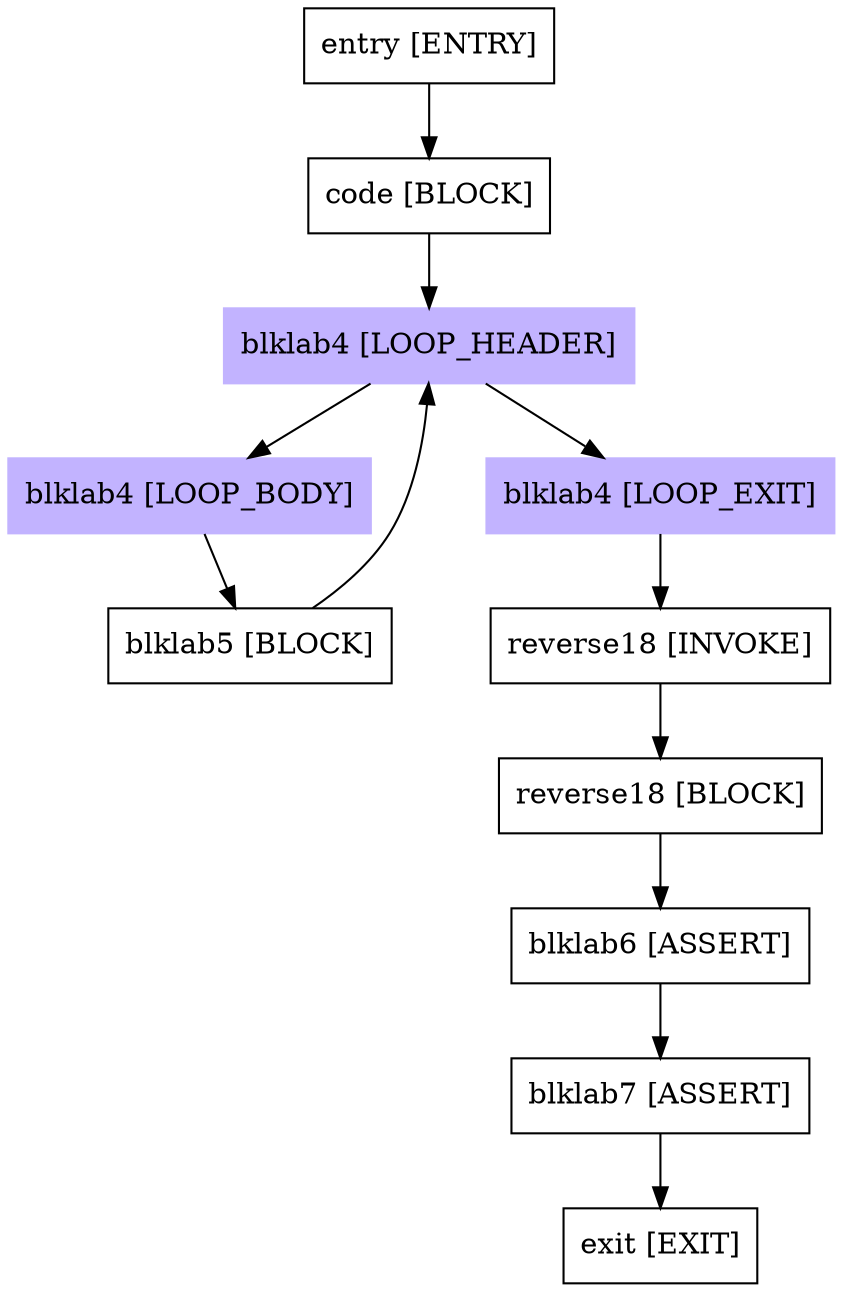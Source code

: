 digraph main{
"entry [ENTRY]"[shape=box];
"code [BLOCK]"[shape=box];
"blklab4 [LOOP_HEADER]"[shape=box,style=filled,color=".7 .3 1.0"];
"blklab4 [LOOP_BODY]"[shape=box,style=filled,color=".7 .3 1.0"];
"blklab4 [LOOP_EXIT]"[shape=box,style=filled,color=".7 .3 1.0"];
"blklab5 [BLOCK]"[shape=box];
"reverse18 [INVOKE]"[shape=box];
"reverse18 [BLOCK]"[shape=box];
"blklab6 [ASSERT]"[shape=box];
"blklab7 [ASSERT]"[shape=box];
"exit [EXIT]"[shape=box];
"entry [ENTRY]"->"code [BLOCK]";
"code [BLOCK]"->"blklab4 [LOOP_HEADER]";
"blklab4 [LOOP_HEADER]"->"blklab4 [LOOP_BODY]";
"blklab4 [LOOP_HEADER]"->"blklab4 [LOOP_EXIT]";
"blklab4 [LOOP_BODY]"->"blklab5 [BLOCK]";
"blklab4 [LOOP_EXIT]"->"reverse18 [INVOKE]";
"blklab5 [BLOCK]"->"blklab4 [LOOP_HEADER]";
"reverse18 [INVOKE]"->"reverse18 [BLOCK]";
"reverse18 [BLOCK]"->"blklab6 [ASSERT]";
"blklab6 [ASSERT]"->"blklab7 [ASSERT]";
"blklab7 [ASSERT]"->"exit [EXIT]";

}
